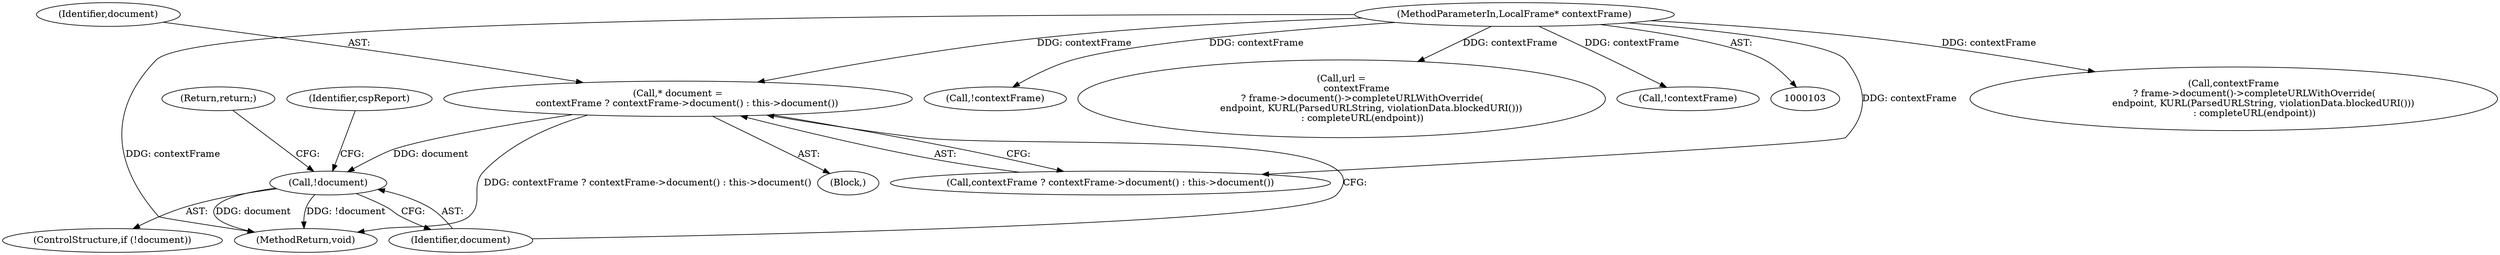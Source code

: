 digraph "0_Chrome_fea16c8b60ff3d0756d5eb392394963b647bc41a_0@pointer" {
"1000109" [label="(Call,* document =\n      contextFrame ? contextFrame->document() : this->document())"];
"1000105" [label="(MethodParameterIn,LocalFrame* contextFrame)"];
"1000116" [label="(Call,!document)"];
"1000115" [label="(ControlStructure,if (!document))"];
"1000111" [label="(Call,contextFrame ? contextFrame->document() : this->document())"];
"1000107" [label="(Block,)"];
"1000109" [label="(Call,* document =\n      contextFrame ? contextFrame->document() : this->document())"];
"1000117" [label="(Identifier,document)"];
"1000218" [label="(Call,contextFrame\n              ? frame->document()->completeURLWithOverride(\n                    endpoint, KURL(ParsedURLString, violationData.blockedURI()))\n              : completeURL(endpoint))"];
"1000110" [label="(Identifier,document)"];
"1000105" [label="(MethodParameterIn,LocalFrame* contextFrame)"];
"1000209" [label="(Call,!contextFrame)"];
"1000118" [label="(Return,return;)"];
"1000121" [label="(Identifier,cspReport)"];
"1000232" [label="(MethodReturn,void)"];
"1000216" [label="(Call,url =\n          contextFrame\n              ? frame->document()->completeURLWithOverride(\n                    endpoint, KURL(ParsedURLString, violationData.blockedURI()))\n              : completeURL(endpoint))"];
"1000116" [label="(Call,!document)"];
"1000203" [label="(Call,!contextFrame)"];
"1000109" -> "1000107"  [label="AST: "];
"1000109" -> "1000111"  [label="CFG: "];
"1000110" -> "1000109"  [label="AST: "];
"1000111" -> "1000109"  [label="AST: "];
"1000117" -> "1000109"  [label="CFG: "];
"1000109" -> "1000232"  [label="DDG: contextFrame ? contextFrame->document() : this->document()"];
"1000105" -> "1000109"  [label="DDG: contextFrame"];
"1000109" -> "1000116"  [label="DDG: document"];
"1000105" -> "1000103"  [label="AST: "];
"1000105" -> "1000232"  [label="DDG: contextFrame"];
"1000105" -> "1000111"  [label="DDG: contextFrame"];
"1000105" -> "1000203"  [label="DDG: contextFrame"];
"1000105" -> "1000209"  [label="DDG: contextFrame"];
"1000105" -> "1000216"  [label="DDG: contextFrame"];
"1000105" -> "1000218"  [label="DDG: contextFrame"];
"1000116" -> "1000115"  [label="AST: "];
"1000116" -> "1000117"  [label="CFG: "];
"1000117" -> "1000116"  [label="AST: "];
"1000118" -> "1000116"  [label="CFG: "];
"1000121" -> "1000116"  [label="CFG: "];
"1000116" -> "1000232"  [label="DDG: document"];
"1000116" -> "1000232"  [label="DDG: !document"];
}
